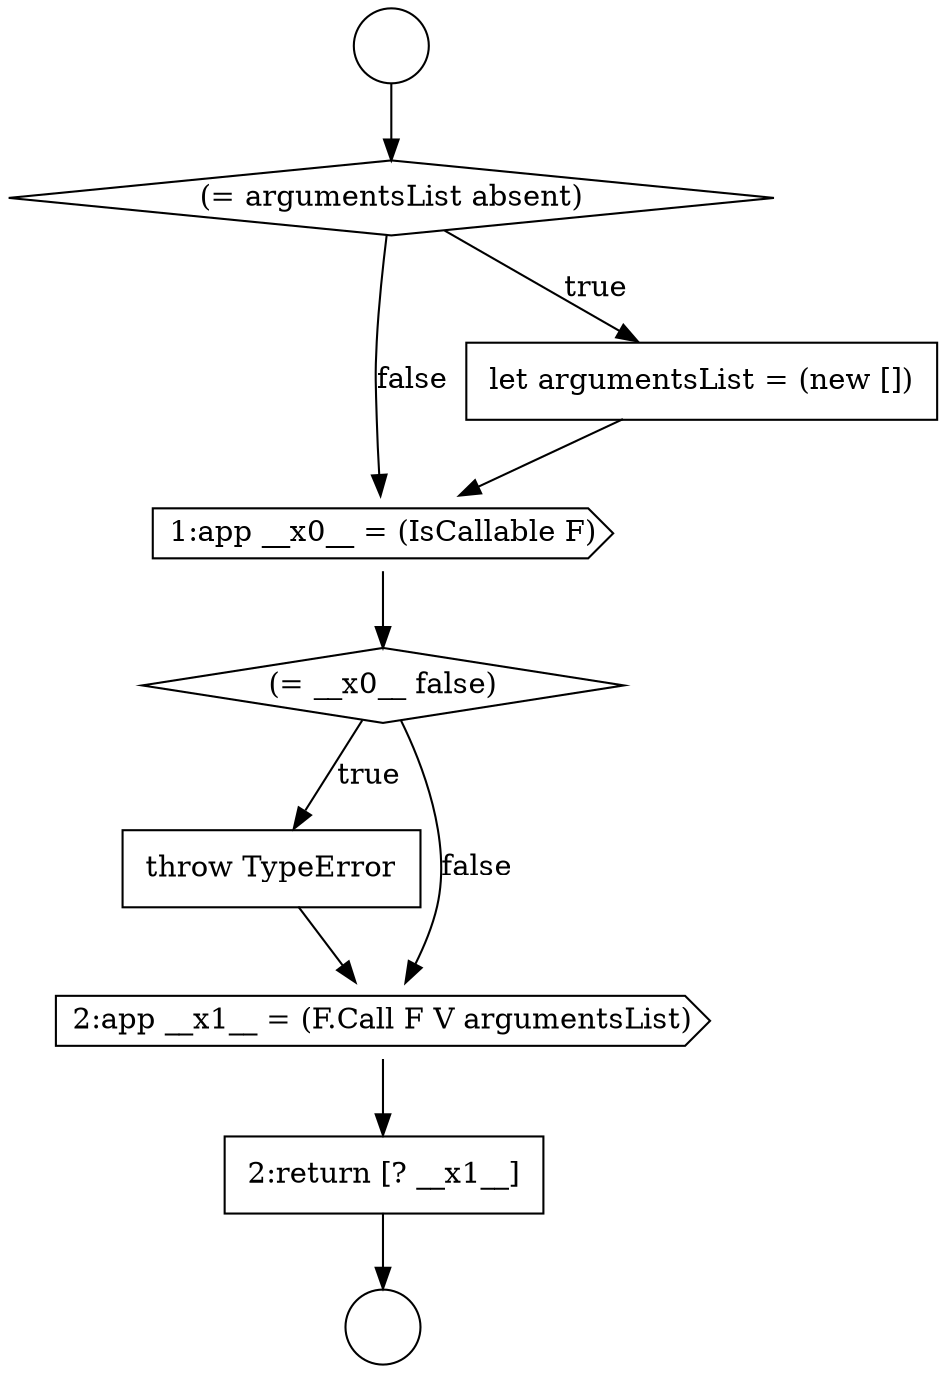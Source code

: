 digraph {
  node770 [shape=none, margin=0, label=<<font color="black">
    <table border="0" cellborder="1" cellspacing="0" cellpadding="10">
      <tr><td align="left">throw TypeError</td></tr>
    </table>
  </font>> color="black" fillcolor="white" style=filled]
  node766 [shape=diamond, label=<<font color="black">(= argumentsList absent)</font>> color="black" fillcolor="white" style=filled]
  node765 [shape=circle label=" " color="black" fillcolor="white" style=filled]
  node772 [shape=none, margin=0, label=<<font color="black">
    <table border="0" cellborder="1" cellspacing="0" cellpadding="10">
      <tr><td align="left">2:return [? __x1__]</td></tr>
    </table>
  </font>> color="black" fillcolor="white" style=filled]
  node764 [shape=circle label=" " color="black" fillcolor="white" style=filled]
  node769 [shape=diamond, label=<<font color="black">(= __x0__ false)</font>> color="black" fillcolor="white" style=filled]
  node768 [shape=cds, label=<<font color="black">1:app __x0__ = (IsCallable F)</font>> color="black" fillcolor="white" style=filled]
  node771 [shape=cds, label=<<font color="black">2:app __x1__ = (F.Call F V argumentsList)</font>> color="black" fillcolor="white" style=filled]
  node767 [shape=none, margin=0, label=<<font color="black">
    <table border="0" cellborder="1" cellspacing="0" cellpadding="10">
      <tr><td align="left">let argumentsList = (new [])</td></tr>
    </table>
  </font>> color="black" fillcolor="white" style=filled]
  node770 -> node771 [ color="black"]
  node769 -> node770 [label=<<font color="black">true</font>> color="black"]
  node769 -> node771 [label=<<font color="black">false</font>> color="black"]
  node771 -> node772 [ color="black"]
  node768 -> node769 [ color="black"]
  node767 -> node768 [ color="black"]
  node772 -> node765 [ color="black"]
  node766 -> node767 [label=<<font color="black">true</font>> color="black"]
  node766 -> node768 [label=<<font color="black">false</font>> color="black"]
  node764 -> node766 [ color="black"]
}
